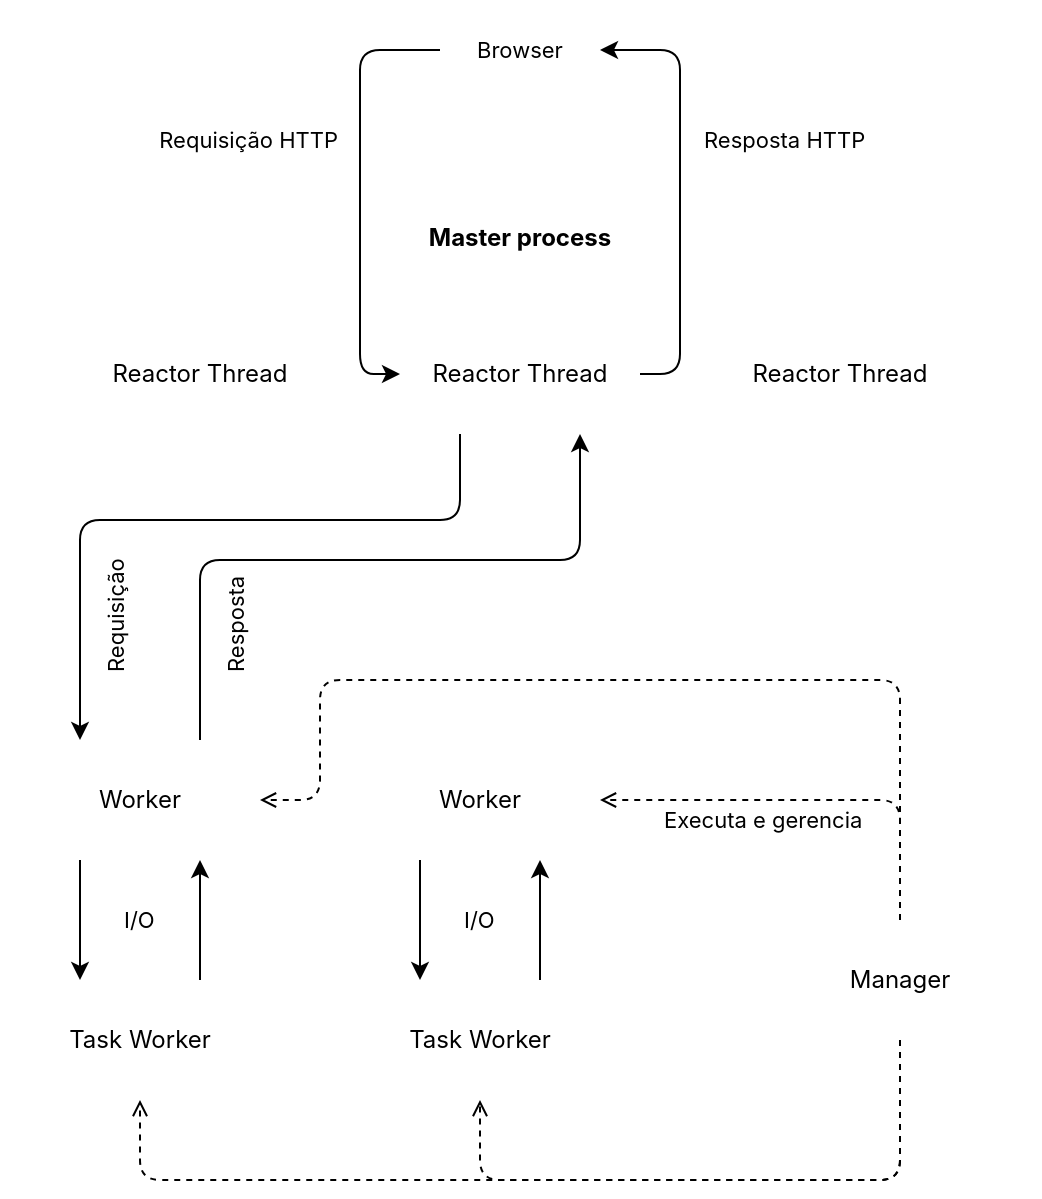 <mxfile version="27.0.2">
  <diagram name="Page-1" id="Ljg2wOfWs1kXjRc7spus">
    <mxGraphModel dx="1188" dy="693" grid="1" gridSize="10" guides="1" tooltips="1" connect="1" arrows="1" fold="1" page="1" pageScale="1" pageWidth="850" pageHeight="1100" math="0" shadow="0">
      <root>
        <mxCell id="0" />
        <mxCell id="1" parent="0" />
        <mxCell id="trACEO7xAv-fW-OPUgjo-2" value="Master process" style="swimlane;whiteSpace=wrap;html=1;rounded=1;collapsible=0;fontFamily=Inter;labelBackgroundColor=none;fillStyle=solid;fillColor=light-dark(#FFFFFF,#FFE599);gradientColor=none;strokeColor=none;swimlaneFillColor=light-dark(transparent,#FFF2CC);fontColor=light-dark(#000000,#000000);" parent="1" vertex="1">
          <mxGeometry x="80" y="137" width="520" height="143" as="geometry" />
        </mxCell>
        <mxCell id="trACEO7xAv-fW-OPUgjo-3" value="Reactor Thread" style="rounded=1;whiteSpace=wrap;html=1;fontFamily=Inter;labelBackgroundColor=none;strokeColor=none;fillColor=light-dark(#FFFFFF,#FFB570);fontColor=light-dark(#000000,#66482D);" parent="trACEO7xAv-fW-OPUgjo-2" vertex="1">
          <mxGeometry x="40" y="50" width="120" height="60" as="geometry" />
        </mxCell>
        <mxCell id="trACEO7xAv-fW-OPUgjo-4" value="Reactor Thread" style="rounded=1;whiteSpace=wrap;html=1;fontFamily=Inter;labelBackgroundColor=none;strokeColor=none;fillColor=light-dark(#FFFFFF,#FFB570);fontColor=light-dark(#000000,#66482D);" parent="trACEO7xAv-fW-OPUgjo-2" vertex="1">
          <mxGeometry x="200" y="50" width="120" height="60" as="geometry" />
        </mxCell>
        <mxCell id="trACEO7xAv-fW-OPUgjo-5" value="Reactor Thread" style="rounded=1;whiteSpace=wrap;html=1;fontFamily=Inter;labelBackgroundColor=none;strokeColor=none;fillColor=light-dark(#FFFFFF,#FFB570);fontColor=light-dark(#000000,#66482D);" parent="trACEO7xAv-fW-OPUgjo-2" vertex="1">
          <mxGeometry x="360" y="50" width="120" height="60" as="geometry" />
        </mxCell>
        <mxCell id="trACEO7xAv-fW-OPUgjo-17" value="Executa e gerencia" style="edgeStyle=orthogonalEdgeStyle;rounded=1;orthogonalLoop=1;jettySize=auto;html=1;curved=0;fontFamily=Inter;entryX=1;entryY=0.5;entryDx=0;entryDy=0;exitX=0.5;exitY=0;exitDx=0;exitDy=0;labelBackgroundColor=none;fontColor=light-dark(#000000,#B3B3B3);strokeColor=light-dark(#000000,#666666);align=left;verticalAlign=middle;fontSize=11;endArrow=open;dashed=1;endFill=0;" parent="1" source="trACEO7xAv-fW-OPUgjo-7" target="trACEO7xAv-fW-OPUgjo-13" edge="1">
          <mxGeometry x="0.714" y="10" relative="1" as="geometry">
            <Array as="points">
              <mxPoint x="530" y="430" />
            </Array>
            <mxPoint as="offset" />
          </mxGeometry>
        </mxCell>
        <mxCell id="trACEO7xAv-fW-OPUgjo-34" style="edgeStyle=orthogonalEdgeStyle;shape=connector;curved=0;rounded=1;orthogonalLoop=1;jettySize=auto;html=1;entryX=0.5;entryY=1;entryDx=0;entryDy=0;dashed=1;strokeColor=light-dark(#000000,#666666);align=left;verticalAlign=middle;fontFamily=Inter;fontSize=11;fontColor=default;labelBackgroundColor=none;endArrow=open;endFill=0;" parent="1" source="trACEO7xAv-fW-OPUgjo-7" target="trACEO7xAv-fW-OPUgjo-15" edge="1">
          <mxGeometry relative="1" as="geometry">
            <Array as="points">
              <mxPoint x="530" y="620" />
              <mxPoint x="320" y="620" />
            </Array>
          </mxGeometry>
        </mxCell>
        <mxCell id="trACEO7xAv-fW-OPUgjo-35" style="edgeStyle=orthogonalEdgeStyle;shape=connector;curved=0;rounded=1;orthogonalLoop=1;jettySize=auto;html=1;entryX=0.5;entryY=1;entryDx=0;entryDy=0;dashed=1;strokeColor=light-dark(#000000,#666666);align=left;verticalAlign=middle;fontFamily=Inter;fontSize=11;fontColor=default;labelBackgroundColor=none;endArrow=open;endFill=0;" parent="1" source="trACEO7xAv-fW-OPUgjo-7" target="trACEO7xAv-fW-OPUgjo-14" edge="1">
          <mxGeometry relative="1" as="geometry">
            <Array as="points">
              <mxPoint x="530" y="620" />
              <mxPoint x="150" y="620" />
            </Array>
          </mxGeometry>
        </mxCell>
        <mxCell id="trACEO7xAv-fW-OPUgjo-37" value="" style="edgeStyle=orthogonalEdgeStyle;shape=connector;curved=0;rounded=1;orthogonalLoop=1;jettySize=auto;html=1;entryX=1;entryY=0.5;entryDx=0;entryDy=0;dashed=1;strokeColor=light-dark(#000000,#666666);align=left;verticalAlign=middle;fontFamily=Inter;fontSize=11;fontColor=default;labelBackgroundColor=none;endArrow=open;endFill=0;" parent="1" source="trACEO7xAv-fW-OPUgjo-7" target="trACEO7xAv-fW-OPUgjo-12" edge="1">
          <mxGeometry relative="1" as="geometry">
            <Array as="points">
              <mxPoint x="530" y="370" />
              <mxPoint x="240" y="370" />
              <mxPoint x="240" y="430" />
            </Array>
          </mxGeometry>
        </mxCell>
        <mxCell id="trACEO7xAv-fW-OPUgjo-7" value="Manager" style="rounded=1;whiteSpace=wrap;html=1;fontFamily=Inter;labelBackgroundColor=none;strokeColor=none;fillColor=light-dark(#FFFFFF,#A680B8);fontColor=light-dark(#000000,#322637);" parent="1" vertex="1">
          <mxGeometry x="470" y="490" width="120" height="60" as="geometry" />
        </mxCell>
        <mxCell id="trACEO7xAv-fW-OPUgjo-18" value="I/O" style="edgeStyle=orthogonalEdgeStyle;rounded=1;orthogonalLoop=1;jettySize=auto;html=1;exitX=0.25;exitY=1;exitDx=0;exitDy=0;fontFamily=Inter;labelBackgroundColor=none;fontColor=default;align=left;strokeColor=light-dark(#000000,#666666);verticalAlign=middle;fontSize=11;endArrow=classic;curved=0;entryX=0.25;entryY=0;entryDx=0;entryDy=0;" parent="1" source="trACEO7xAv-fW-OPUgjo-12" target="trACEO7xAv-fW-OPUgjo-14" edge="1">
          <mxGeometry y="20" relative="1" as="geometry">
            <mxPoint as="offset" />
          </mxGeometry>
        </mxCell>
        <mxCell id="trACEO7xAv-fW-OPUgjo-32" value="Resposta" style="edgeStyle=orthogonalEdgeStyle;shape=connector;curved=0;rounded=1;orthogonalLoop=1;jettySize=auto;html=1;entryX=0.75;entryY=1;entryDx=0;entryDy=0;strokeColor=light-dark(#000000,#666666);align=left;verticalAlign=top;fontFamily=Inter;fontSize=11;fontColor=default;labelBackgroundColor=none;endArrow=classic;horizontal=0;exitX=0.75;exitY=0;exitDx=0;exitDy=0;" parent="1" source="trACEO7xAv-fW-OPUgjo-12" target="trACEO7xAv-fW-OPUgjo-4" edge="1">
          <mxGeometry x="-0.76" y="-10" relative="1" as="geometry">
            <Array as="points">
              <mxPoint x="180" y="310" />
              <mxPoint x="370" y="310" />
            </Array>
            <mxPoint as="offset" />
          </mxGeometry>
        </mxCell>
        <mxCell id="trACEO7xAv-fW-OPUgjo-12" value="Worker" style="rounded=1;whiteSpace=wrap;html=1;fontFamily=Inter;labelBackgroundColor=none;strokeColor=none;fillColor=light-dark(#FFFFFF,#EA6B66);fontColor=light-dark(#000000,#46201F);" parent="1" vertex="1">
          <mxGeometry x="90" y="400" width="120" height="60" as="geometry" />
        </mxCell>
        <mxCell id="trACEO7xAv-fW-OPUgjo-19" value="I/O" style="edgeStyle=orthogonalEdgeStyle;rounded=1;orthogonalLoop=1;jettySize=auto;html=1;fontFamily=Inter;labelBackgroundColor=none;fontColor=default;align=left;strokeColor=light-dark(#000000,#666666);verticalAlign=middle;fontSize=11;endArrow=classic;curved=0;entryX=0.25;entryY=0;entryDx=0;entryDy=0;exitX=0.25;exitY=1;exitDx=0;exitDy=0;" parent="1" source="trACEO7xAv-fW-OPUgjo-13" target="trACEO7xAv-fW-OPUgjo-15" edge="1">
          <mxGeometry y="20" relative="1" as="geometry">
            <mxPoint as="offset" />
          </mxGeometry>
        </mxCell>
        <mxCell id="trACEO7xAv-fW-OPUgjo-13" value="Worker" style="rounded=1;whiteSpace=wrap;html=1;fontFamily=Inter;labelBackgroundColor=none;strokeColor=none;fillColor=light-dark(#FFFFFF,#EA6B66);fontColor=light-dark(#000000,#46201F);" parent="1" vertex="1">
          <mxGeometry x="260" y="400" width="120" height="60" as="geometry" />
        </mxCell>
        <mxCell id="trACEO7xAv-fW-OPUgjo-39" style="edgeStyle=orthogonalEdgeStyle;shape=connector;curved=0;rounded=1;orthogonalLoop=1;jettySize=auto;html=1;exitX=0.75;exitY=0;exitDx=0;exitDy=0;entryX=0.75;entryY=1;entryDx=0;entryDy=0;strokeColor=light-dark(#000000,#666666);align=left;verticalAlign=middle;fontFamily=Inter;fontSize=11;fontColor=default;labelBackgroundColor=none;endArrow=classic;" parent="1" source="trACEO7xAv-fW-OPUgjo-14" target="trACEO7xAv-fW-OPUgjo-12" edge="1">
          <mxGeometry relative="1" as="geometry" />
        </mxCell>
        <mxCell id="trACEO7xAv-fW-OPUgjo-14" value="Task Worker" style="rounded=1;whiteSpace=wrap;html=1;fontFamily=Inter;labelBackgroundColor=none;strokeColor=none;fillColor=light-dark(#FFFFFF,#67AB9F);fontColor=light-dark(#000000,#1F3330);" parent="1" vertex="1">
          <mxGeometry x="90" y="520" width="120" height="60" as="geometry" />
        </mxCell>
        <mxCell id="trACEO7xAv-fW-OPUgjo-40" style="edgeStyle=orthogonalEdgeStyle;shape=connector;curved=0;rounded=1;orthogonalLoop=1;jettySize=auto;html=1;exitX=0.75;exitY=0;exitDx=0;exitDy=0;entryX=0.75;entryY=1;entryDx=0;entryDy=0;strokeColor=light-dark(#000000,#666666);align=left;verticalAlign=middle;fontFamily=Inter;fontSize=11;fontColor=default;labelBackgroundColor=none;endArrow=classic;" parent="1" source="trACEO7xAv-fW-OPUgjo-15" target="trACEO7xAv-fW-OPUgjo-13" edge="1">
          <mxGeometry relative="1" as="geometry" />
        </mxCell>
        <mxCell id="trACEO7xAv-fW-OPUgjo-15" value="Task Worker" style="rounded=1;whiteSpace=wrap;html=1;fontFamily=Inter;labelBackgroundColor=none;strokeColor=none;fillColor=light-dark(#FFFFFF,#67AB9F);fontColor=light-dark(#000000,#1F3330);" parent="1" vertex="1">
          <mxGeometry x="260" y="520" width="120" height="60" as="geometry" />
        </mxCell>
        <mxCell id="trACEO7xAv-fW-OPUgjo-22" value="Requisição HTTP" style="edgeStyle=orthogonalEdgeStyle;rounded=1;orthogonalLoop=1;jettySize=auto;html=1;entryX=0;entryY=0.5;entryDx=0;entryDy=0;fontFamily=Inter;curved=0;labelBackgroundColor=none;align=right;fontColor=default;strokeColor=light-dark(#000000,#666666);verticalAlign=middle;fontSize=11;endArrow=classic;exitX=0;exitY=0.5;exitDx=0;exitDy=0;" parent="1" source="trACEO7xAv-fW-OPUgjo-41" target="trACEO7xAv-fW-OPUgjo-4" edge="1">
          <mxGeometry x="-0.234" y="-10" relative="1" as="geometry">
            <mxPoint x="307.5" y="30.034" as="sourcePoint" />
            <Array as="points">
              <mxPoint x="260" y="55" />
              <mxPoint x="260" y="217" />
            </Array>
            <mxPoint as="offset" />
          </mxGeometry>
        </mxCell>
        <mxCell id="trACEO7xAv-fW-OPUgjo-26" value="Resposta HTTP" style="edgeStyle=orthogonalEdgeStyle;rounded=1;orthogonalLoop=1;jettySize=auto;html=1;exitX=1;exitY=0.5;exitDx=0;exitDy=0;fontFamily=Inter;curved=0;labelBackgroundColor=none;align=left;fontColor=default;strokeColor=light-dark(#000000,#666666);entryX=1;entryY=0.5;entryDx=0;entryDy=0;" parent="1" source="trACEO7xAv-fW-OPUgjo-4" target="trACEO7xAv-fW-OPUgjo-41" edge="1">
          <mxGeometry x="0.234" y="-10" relative="1" as="geometry">
            <mxPoint x="372.5" y="30.034" as="targetPoint" />
            <Array as="points">
              <mxPoint x="420" y="217" />
              <mxPoint x="420" y="55" />
            </Array>
            <mxPoint as="offset" />
          </mxGeometry>
        </mxCell>
        <mxCell id="trACEO7xAv-fW-OPUgjo-29" value="Requisição" style="edgeStyle=orthogonalEdgeStyle;rounded=1;orthogonalLoop=1;jettySize=auto;html=1;entryX=0.25;entryY=0;entryDx=0;entryDy=0;fontFamily=Inter;curved=0;labelBackgroundColor=none;fontColor=default;labelPosition=center;verticalLabelPosition=top;align=left;verticalAlign=top;strokeColor=light-dark(#000000,#666666);fontSize=11;endArrow=classic;exitX=0.25;exitY=1;exitDx=0;exitDy=0;horizontal=0;" parent="1" source="trACEO7xAv-fW-OPUgjo-4" target="trACEO7xAv-fW-OPUgjo-12" edge="1">
          <mxGeometry x="0.76" y="10" relative="1" as="geometry">
            <mxPoint x="280" y="310" as="sourcePoint" />
            <Array as="points">
              <mxPoint x="310" y="290" />
              <mxPoint x="120" y="290" />
            </Array>
            <mxPoint as="offset" />
          </mxGeometry>
        </mxCell>
        <mxCell id="trACEO7xAv-fW-OPUgjo-41" value="Browser" style="rounded=1;whiteSpace=wrap;html=1;fontFamily=Inter;fontSize=11;fontColor=light-dark(#000000,#004C99);labelBackgroundColor=none;strokeColor=none;fillColor=light-dark(#FFFFFF,#99CCFF);" parent="1" vertex="1">
          <mxGeometry x="300" y="30" width="80" height="50" as="geometry" />
        </mxCell>
      </root>
    </mxGraphModel>
  </diagram>
</mxfile>
